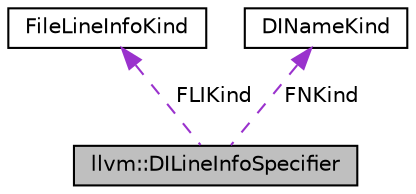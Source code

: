 digraph "llvm::DILineInfoSpecifier"
{
 // LATEX_PDF_SIZE
  bgcolor="transparent";
  edge [fontname="Helvetica",fontsize="10",labelfontname="Helvetica",labelfontsize="10"];
  node [fontname="Helvetica",fontsize="10",shape="box"];
  Node1 [label="llvm::DILineInfoSpecifier",height=0.2,width=0.4,color="black", fillcolor="grey75", style="filled", fontcolor="black",tooltip="Controls which fields of DILineInfo container should be filled with data."];
  Node2 -> Node1 [dir="back",color="darkorchid3",fontsize="10",style="dashed",label=" FLIKind" ,fontname="Helvetica"];
  Node2 [label="FileLineInfoKind",height=0.2,width=0.4,color="black",tooltip=" "];
  Node3 -> Node1 [dir="back",color="darkorchid3",fontsize="10",style="dashed",label=" FNKind" ,fontname="Helvetica"];
  Node3 [label="DINameKind",height=0.2,width=0.4,color="black",tooltip=" "];
}
